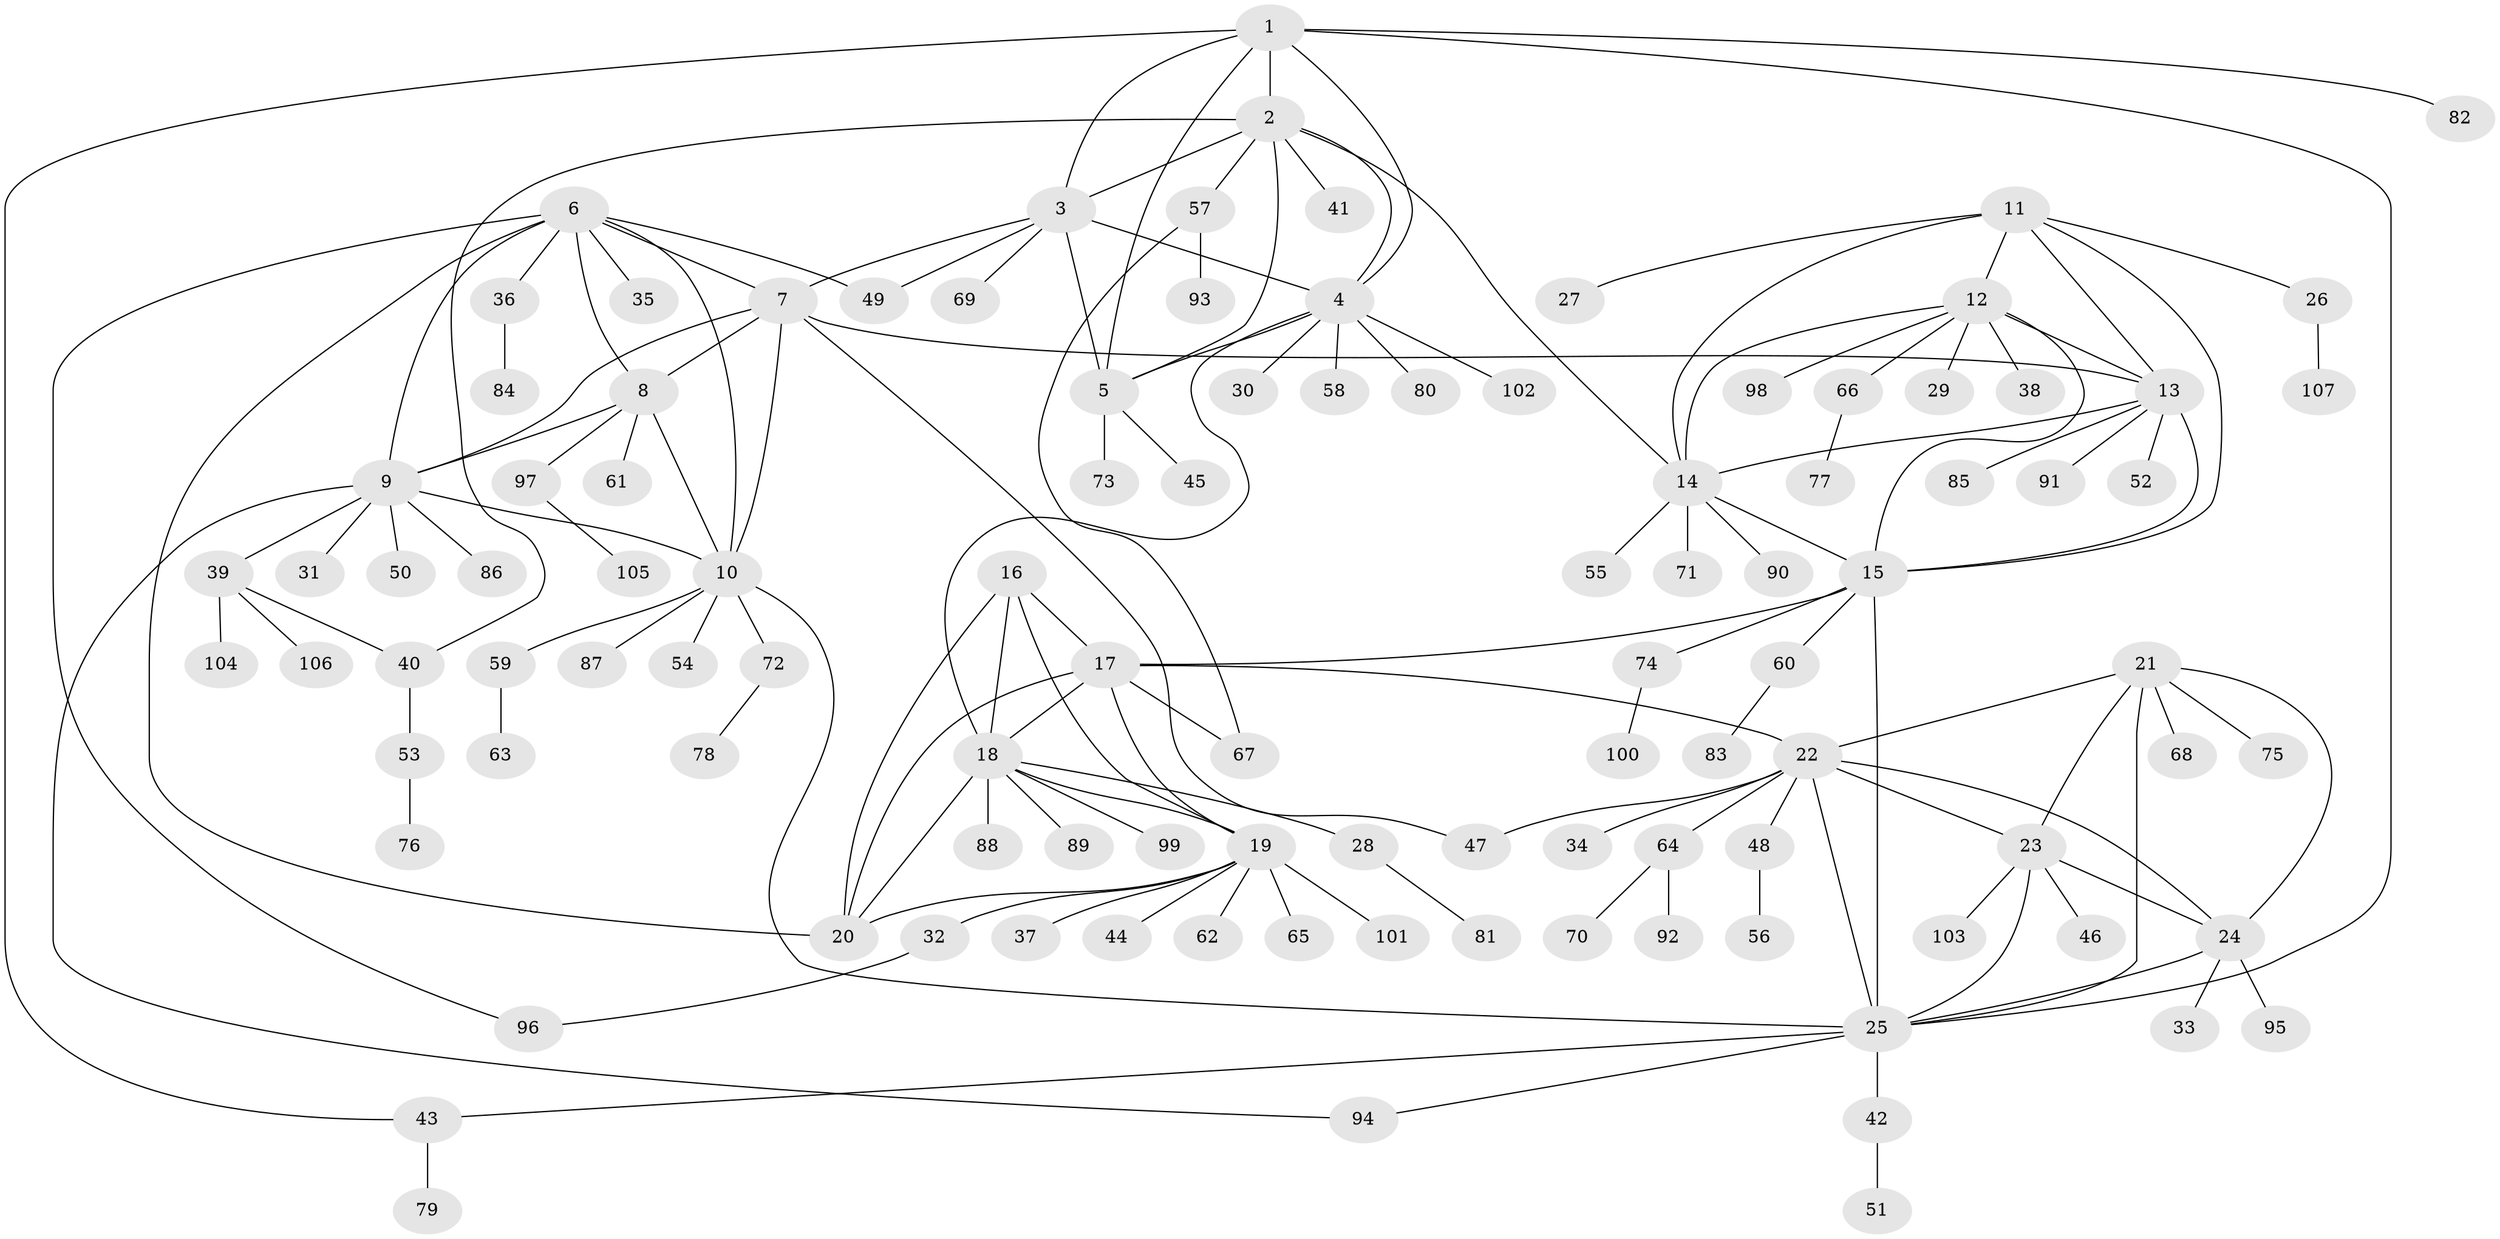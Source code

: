 // coarse degree distribution, {6: 0.04, 7: 0.04, 8: 0.05333333333333334, 5: 0.08, 9: 0.02666666666666667, 11: 0.013333333333333334, 13: 0.013333333333333334, 4: 0.013333333333333334, 10: 0.013333333333333334, 1: 0.5733333333333334, 2: 0.10666666666666667, 3: 0.02666666666666667}
// Generated by graph-tools (version 1.1) at 2025/24/03/03/25 07:24:15]
// undirected, 107 vertices, 149 edges
graph export_dot {
graph [start="1"]
  node [color=gray90,style=filled];
  1;
  2;
  3;
  4;
  5;
  6;
  7;
  8;
  9;
  10;
  11;
  12;
  13;
  14;
  15;
  16;
  17;
  18;
  19;
  20;
  21;
  22;
  23;
  24;
  25;
  26;
  27;
  28;
  29;
  30;
  31;
  32;
  33;
  34;
  35;
  36;
  37;
  38;
  39;
  40;
  41;
  42;
  43;
  44;
  45;
  46;
  47;
  48;
  49;
  50;
  51;
  52;
  53;
  54;
  55;
  56;
  57;
  58;
  59;
  60;
  61;
  62;
  63;
  64;
  65;
  66;
  67;
  68;
  69;
  70;
  71;
  72;
  73;
  74;
  75;
  76;
  77;
  78;
  79;
  80;
  81;
  82;
  83;
  84;
  85;
  86;
  87;
  88;
  89;
  90;
  91;
  92;
  93;
  94;
  95;
  96;
  97;
  98;
  99;
  100;
  101;
  102;
  103;
  104;
  105;
  106;
  107;
  1 -- 2;
  1 -- 3;
  1 -- 4;
  1 -- 5;
  1 -- 25;
  1 -- 43;
  1 -- 82;
  2 -- 3;
  2 -- 4;
  2 -- 5;
  2 -- 14;
  2 -- 40;
  2 -- 41;
  2 -- 57;
  3 -- 4;
  3 -- 5;
  3 -- 7;
  3 -- 49;
  3 -- 69;
  4 -- 5;
  4 -- 18;
  4 -- 30;
  4 -- 58;
  4 -- 80;
  4 -- 102;
  5 -- 45;
  5 -- 73;
  6 -- 7;
  6 -- 8;
  6 -- 9;
  6 -- 10;
  6 -- 20;
  6 -- 35;
  6 -- 36;
  6 -- 49;
  6 -- 96;
  7 -- 8;
  7 -- 9;
  7 -- 10;
  7 -- 13;
  7 -- 47;
  8 -- 9;
  8 -- 10;
  8 -- 61;
  8 -- 97;
  9 -- 10;
  9 -- 31;
  9 -- 39;
  9 -- 50;
  9 -- 86;
  9 -- 94;
  10 -- 25;
  10 -- 54;
  10 -- 59;
  10 -- 72;
  10 -- 87;
  11 -- 12;
  11 -- 13;
  11 -- 14;
  11 -- 15;
  11 -- 26;
  11 -- 27;
  12 -- 13;
  12 -- 14;
  12 -- 15;
  12 -- 29;
  12 -- 38;
  12 -- 66;
  12 -- 98;
  13 -- 14;
  13 -- 15;
  13 -- 52;
  13 -- 85;
  13 -- 91;
  14 -- 15;
  14 -- 55;
  14 -- 71;
  14 -- 90;
  15 -- 17;
  15 -- 25;
  15 -- 60;
  15 -- 74;
  16 -- 17;
  16 -- 18;
  16 -- 19;
  16 -- 20;
  17 -- 18;
  17 -- 19;
  17 -- 20;
  17 -- 22;
  17 -- 67;
  18 -- 19;
  18 -- 20;
  18 -- 28;
  18 -- 88;
  18 -- 89;
  18 -- 99;
  19 -- 20;
  19 -- 32;
  19 -- 37;
  19 -- 44;
  19 -- 62;
  19 -- 65;
  19 -- 101;
  21 -- 22;
  21 -- 23;
  21 -- 24;
  21 -- 25;
  21 -- 68;
  21 -- 75;
  22 -- 23;
  22 -- 24;
  22 -- 25;
  22 -- 34;
  22 -- 47;
  22 -- 48;
  22 -- 64;
  23 -- 24;
  23 -- 25;
  23 -- 46;
  23 -- 103;
  24 -- 25;
  24 -- 33;
  24 -- 95;
  25 -- 42;
  25 -- 43;
  25 -- 94;
  26 -- 107;
  28 -- 81;
  32 -- 96;
  36 -- 84;
  39 -- 40;
  39 -- 104;
  39 -- 106;
  40 -- 53;
  42 -- 51;
  43 -- 79;
  48 -- 56;
  53 -- 76;
  57 -- 67;
  57 -- 93;
  59 -- 63;
  60 -- 83;
  64 -- 70;
  64 -- 92;
  66 -- 77;
  72 -- 78;
  74 -- 100;
  97 -- 105;
}
